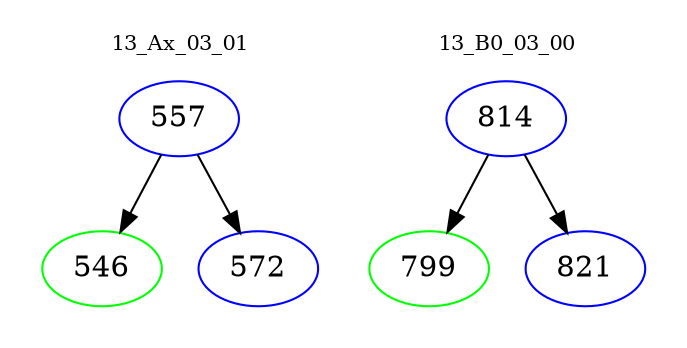 digraph{
subgraph cluster_0 {
color = white
label = "13_Ax_03_01";
fontsize=10;
T0_557 [label="557", color="blue"]
T0_557 -> T0_546 [color="black"]
T0_546 [label="546", color="green"]
T0_557 -> T0_572 [color="black"]
T0_572 [label="572", color="blue"]
}
subgraph cluster_1 {
color = white
label = "13_B0_03_00";
fontsize=10;
T1_814 [label="814", color="blue"]
T1_814 -> T1_799 [color="black"]
T1_799 [label="799", color="green"]
T1_814 -> T1_821 [color="black"]
T1_821 [label="821", color="blue"]
}
}
